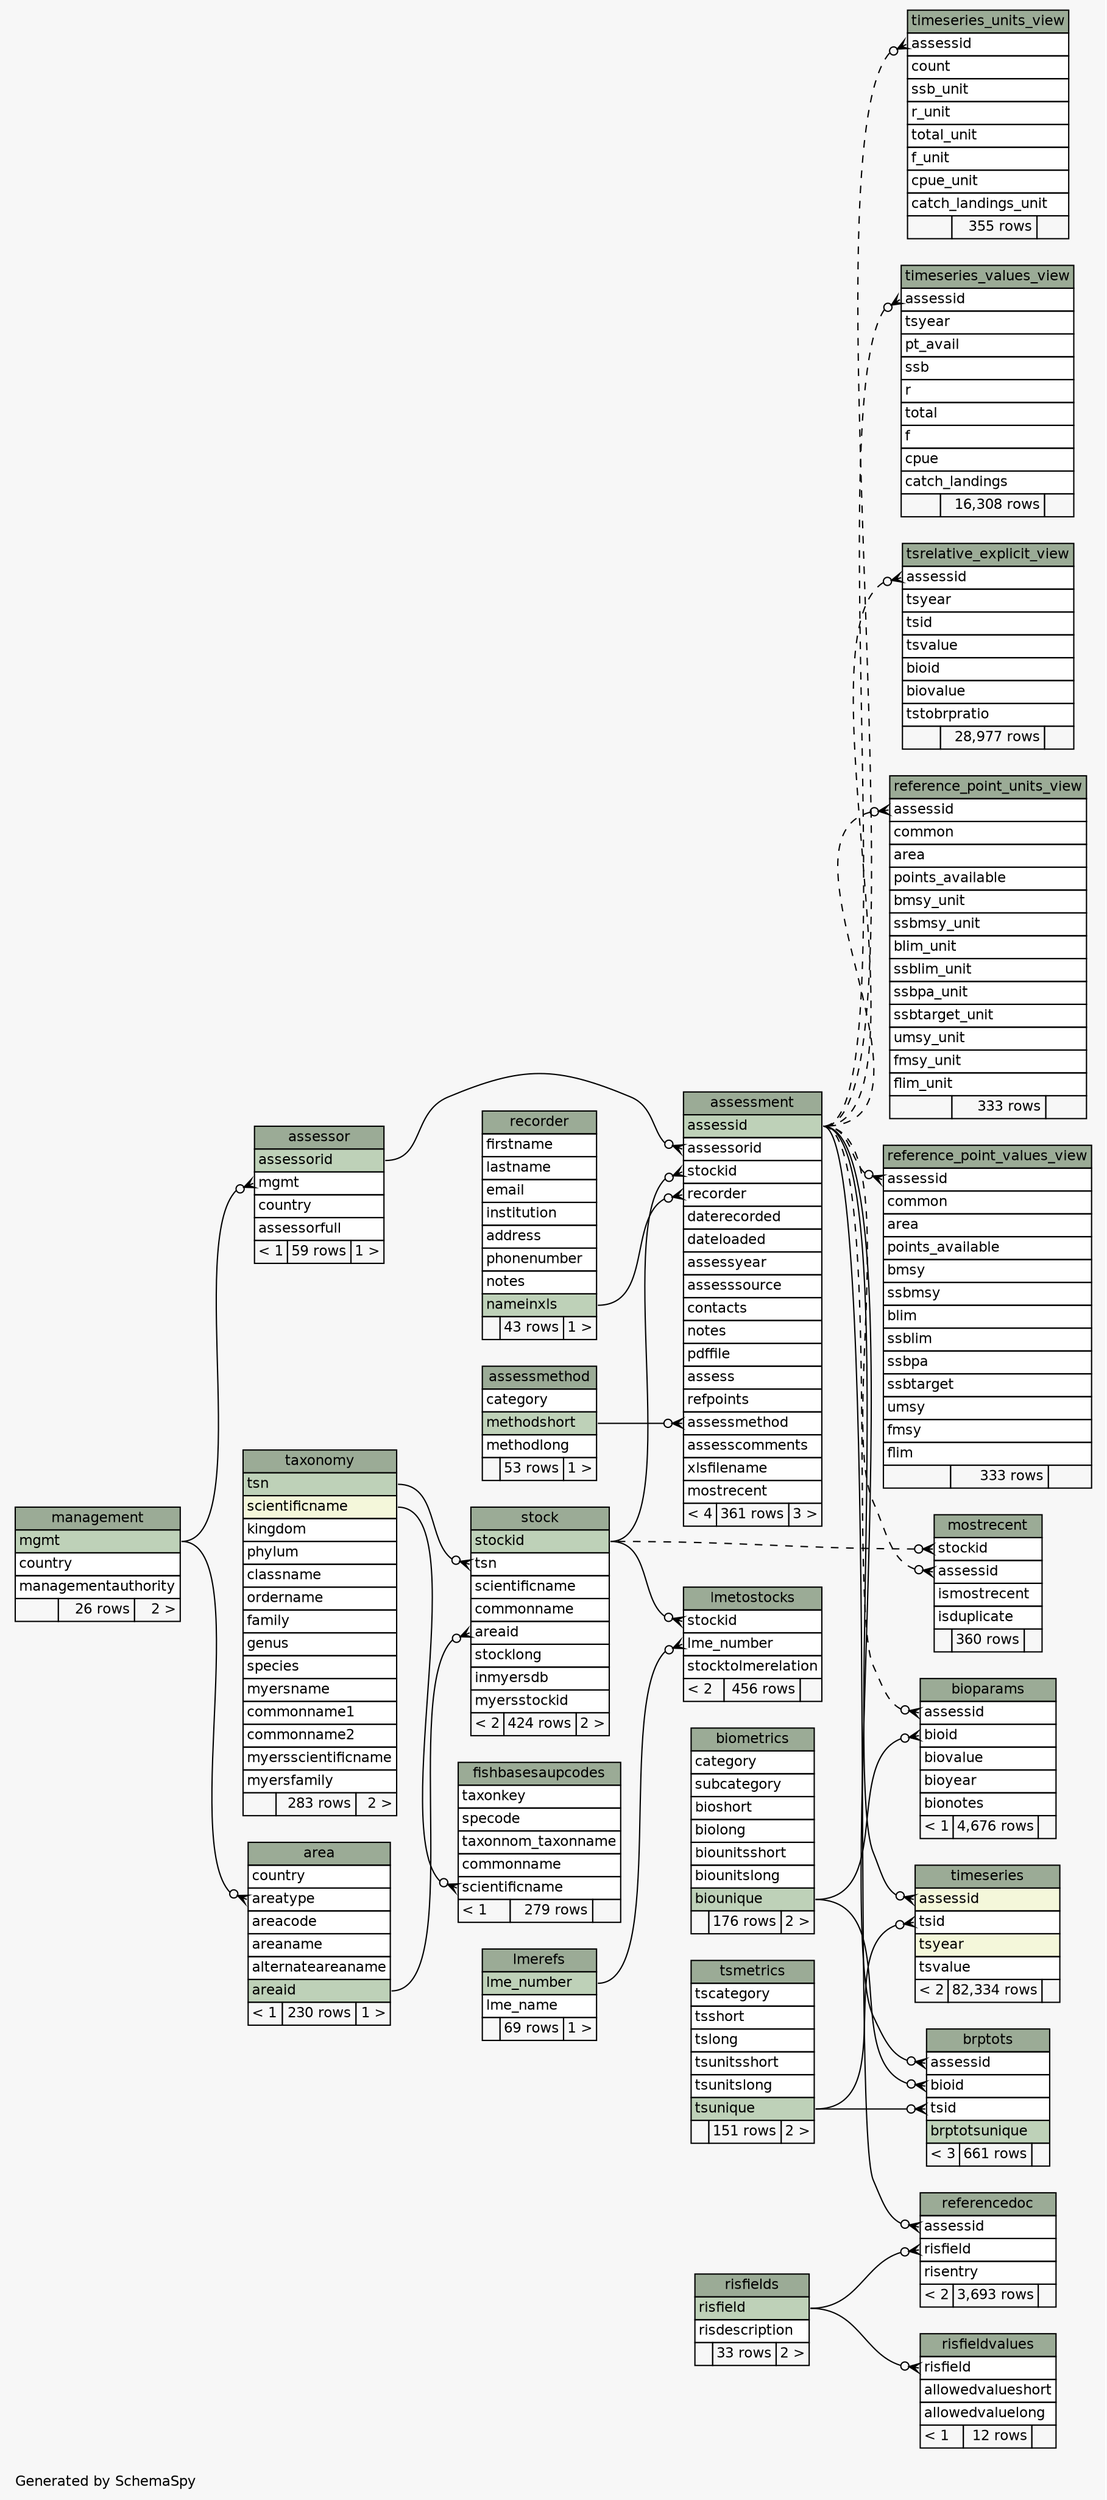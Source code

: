 // dot 2.28.0 on Mac OS X 10.6.8
// SchemaSpy rev 590
digraph "largeImpliedRelationshipsDiagram" {
  graph [
    rankdir="RL"
    bgcolor="#f7f7f7"
    label="\nGenerated by SchemaSpy"
    labeljust="l"
    nodesep="0.18"
    ranksep="0.46"
    fontname="Helvetica"
    fontsize="11"
  ];
  node [
    fontname="Helvetica"
    fontsize="11"
    shape="plaintext"
  ];
  edge [
    arrowsize="0.8"
  ];
  "area" [
    label=<
    <TABLE BORDER="0" CELLBORDER="1" CELLSPACING="0" BGCOLOR="#ffffff">
      <TR><TD COLSPAN="3" BGCOLOR="#9bab96" ALIGN="CENTER">area</TD></TR>
      <TR><TD PORT="country" COLSPAN="3" ALIGN="LEFT">country</TD></TR>
      <TR><TD PORT="areatype" COLSPAN="3" ALIGN="LEFT">areatype</TD></TR>
      <TR><TD PORT="areacode" COLSPAN="3" ALIGN="LEFT">areacode</TD></TR>
      <TR><TD PORT="areaname" COLSPAN="3" ALIGN="LEFT">areaname</TD></TR>
      <TR><TD PORT="alternateareaname" COLSPAN="3" ALIGN="LEFT">alternateareaname</TD></TR>
      <TR><TD PORT="areaid" COLSPAN="3" BGCOLOR="#bed1b8" ALIGN="LEFT">areaid</TD></TR>
      <TR><TD ALIGN="LEFT" BGCOLOR="#f7f7f7">&lt; 1</TD><TD ALIGN="RIGHT" BGCOLOR="#f7f7f7">230 rows</TD><TD ALIGN="RIGHT" BGCOLOR="#f7f7f7">1 &gt;</TD></TR>
    </TABLE>>
    URL="tables/area.html"
    tooltip="area"
  ];
  "assessment" [
    label=<
    <TABLE BORDER="0" CELLBORDER="1" CELLSPACING="0" BGCOLOR="#ffffff">
      <TR><TD COLSPAN="3" BGCOLOR="#9bab96" ALIGN="CENTER">assessment</TD></TR>
      <TR><TD PORT="assessid" COLSPAN="3" BGCOLOR="#bed1b8" ALIGN="LEFT">assessid</TD></TR>
      <TR><TD PORT="assessorid" COLSPAN="3" ALIGN="LEFT">assessorid</TD></TR>
      <TR><TD PORT="stockid" COLSPAN="3" ALIGN="LEFT">stockid</TD></TR>
      <TR><TD PORT="recorder" COLSPAN="3" ALIGN="LEFT">recorder</TD></TR>
      <TR><TD PORT="daterecorded" COLSPAN="3" ALIGN="LEFT">daterecorded</TD></TR>
      <TR><TD PORT="dateloaded" COLSPAN="3" ALIGN="LEFT">dateloaded</TD></TR>
      <TR><TD PORT="assessyear" COLSPAN="3" ALIGN="LEFT">assessyear</TD></TR>
      <TR><TD PORT="assesssource" COLSPAN="3" ALIGN="LEFT">assesssource</TD></TR>
      <TR><TD PORT="contacts" COLSPAN="3" ALIGN="LEFT">contacts</TD></TR>
      <TR><TD PORT="notes" COLSPAN="3" ALIGN="LEFT">notes</TD></TR>
      <TR><TD PORT="pdffile" COLSPAN="3" ALIGN="LEFT">pdffile</TD></TR>
      <TR><TD PORT="assess" COLSPAN="3" ALIGN="LEFT">assess</TD></TR>
      <TR><TD PORT="refpoints" COLSPAN="3" ALIGN="LEFT">refpoints</TD></TR>
      <TR><TD PORT="assessmethod" COLSPAN="3" ALIGN="LEFT">assessmethod</TD></TR>
      <TR><TD PORT="assesscomments" COLSPAN="3" ALIGN="LEFT">assesscomments</TD></TR>
      <TR><TD PORT="xlsfilename" COLSPAN="3" ALIGN="LEFT">xlsfilename</TD></TR>
      <TR><TD PORT="mostrecent" COLSPAN="3" ALIGN="LEFT">mostrecent</TD></TR>
      <TR><TD ALIGN="LEFT" BGCOLOR="#f7f7f7">&lt; 4</TD><TD ALIGN="RIGHT" BGCOLOR="#f7f7f7">361 rows</TD><TD ALIGN="RIGHT" BGCOLOR="#f7f7f7">3 &gt;</TD></TR>
    </TABLE>>
    URL="tables/assessment.html"
    tooltip="assessment"
  ];
  "assessmethod" [
    label=<
    <TABLE BORDER="0" CELLBORDER="1" CELLSPACING="0" BGCOLOR="#ffffff">
      <TR><TD COLSPAN="3" BGCOLOR="#9bab96" ALIGN="CENTER">assessmethod</TD></TR>
      <TR><TD PORT="category" COLSPAN="3" ALIGN="LEFT">category</TD></TR>
      <TR><TD PORT="methodshort" COLSPAN="3" BGCOLOR="#bed1b8" ALIGN="LEFT">methodshort</TD></TR>
      <TR><TD PORT="methodlong" COLSPAN="3" ALIGN="LEFT">methodlong</TD></TR>
      <TR><TD ALIGN="LEFT" BGCOLOR="#f7f7f7">  </TD><TD ALIGN="RIGHT" BGCOLOR="#f7f7f7">53 rows</TD><TD ALIGN="RIGHT" BGCOLOR="#f7f7f7">1 &gt;</TD></TR>
    </TABLE>>
    URL="tables/assessmethod.html"
    tooltip="assessmethod"
  ];
  "assessor" [
    label=<
    <TABLE BORDER="0" CELLBORDER="1" CELLSPACING="0" BGCOLOR="#ffffff">
      <TR><TD COLSPAN="3" BGCOLOR="#9bab96" ALIGN="CENTER">assessor</TD></TR>
      <TR><TD PORT="assessorid" COLSPAN="3" BGCOLOR="#bed1b8" ALIGN="LEFT">assessorid</TD></TR>
      <TR><TD PORT="mgmt" COLSPAN="3" ALIGN="LEFT">mgmt</TD></TR>
      <TR><TD PORT="country" COLSPAN="3" ALIGN="LEFT">country</TD></TR>
      <TR><TD PORT="assessorfull" COLSPAN="3" ALIGN="LEFT">assessorfull</TD></TR>
      <TR><TD ALIGN="LEFT" BGCOLOR="#f7f7f7">&lt; 1</TD><TD ALIGN="RIGHT" BGCOLOR="#f7f7f7">59 rows</TD><TD ALIGN="RIGHT" BGCOLOR="#f7f7f7">1 &gt;</TD></TR>
    </TABLE>>
    URL="tables/assessor.html"
    tooltip="assessor"
  ];
  "biometrics" [
    label=<
    <TABLE BORDER="0" CELLBORDER="1" CELLSPACING="0" BGCOLOR="#ffffff">
      <TR><TD COLSPAN="3" BGCOLOR="#9bab96" ALIGN="CENTER">biometrics</TD></TR>
      <TR><TD PORT="category" COLSPAN="3" ALIGN="LEFT">category</TD></TR>
      <TR><TD PORT="subcategory" COLSPAN="3" ALIGN="LEFT">subcategory</TD></TR>
      <TR><TD PORT="bioshort" COLSPAN="3" ALIGN="LEFT">bioshort</TD></TR>
      <TR><TD PORT="biolong" COLSPAN="3" ALIGN="LEFT">biolong</TD></TR>
      <TR><TD PORT="biounitsshort" COLSPAN="3" ALIGN="LEFT">biounitsshort</TD></TR>
      <TR><TD PORT="biounitslong" COLSPAN="3" ALIGN="LEFT">biounitslong</TD></TR>
      <TR><TD PORT="biounique" COLSPAN="3" BGCOLOR="#bed1b8" ALIGN="LEFT">biounique</TD></TR>
      <TR><TD ALIGN="LEFT" BGCOLOR="#f7f7f7">  </TD><TD ALIGN="RIGHT" BGCOLOR="#f7f7f7">176 rows</TD><TD ALIGN="RIGHT" BGCOLOR="#f7f7f7">2 &gt;</TD></TR>
    </TABLE>>
    URL="tables/biometrics.html"
    tooltip="biometrics"
  ];
  "bioparams" [
    label=<
    <TABLE BORDER="0" CELLBORDER="1" CELLSPACING="0" BGCOLOR="#ffffff">
      <TR><TD COLSPAN="3" BGCOLOR="#9bab96" ALIGN="CENTER">bioparams</TD></TR>
      <TR><TD PORT="assessid" COLSPAN="3" ALIGN="LEFT">assessid</TD></TR>
      <TR><TD PORT="bioid" COLSPAN="3" ALIGN="LEFT">bioid</TD></TR>
      <TR><TD PORT="biovalue" COLSPAN="3" ALIGN="LEFT">biovalue</TD></TR>
      <TR><TD PORT="bioyear" COLSPAN="3" ALIGN="LEFT">bioyear</TD></TR>
      <TR><TD PORT="bionotes" COLSPAN="3" ALIGN="LEFT">bionotes</TD></TR>
      <TR><TD ALIGN="LEFT" BGCOLOR="#f7f7f7">&lt; 1</TD><TD ALIGN="RIGHT" BGCOLOR="#f7f7f7">4,676 rows</TD><TD ALIGN="RIGHT" BGCOLOR="#f7f7f7">  </TD></TR>
    </TABLE>>
    URL="tables/bioparams.html"
    tooltip="bioparams"
  ];
  "brptots" [
    label=<
    <TABLE BORDER="0" CELLBORDER="1" CELLSPACING="0" BGCOLOR="#ffffff">
      <TR><TD COLSPAN="3" BGCOLOR="#9bab96" ALIGN="CENTER">brptots</TD></TR>
      <TR><TD PORT="assessid" COLSPAN="3" ALIGN="LEFT">assessid</TD></TR>
      <TR><TD PORT="bioid" COLSPAN="3" ALIGN="LEFT">bioid</TD></TR>
      <TR><TD PORT="tsid" COLSPAN="3" ALIGN="LEFT">tsid</TD></TR>
      <TR><TD PORT="brptotsunique" COLSPAN="3" BGCOLOR="#bed1b8" ALIGN="LEFT">brptotsunique</TD></TR>
      <TR><TD ALIGN="LEFT" BGCOLOR="#f7f7f7">&lt; 3</TD><TD ALIGN="RIGHT" BGCOLOR="#f7f7f7">661 rows</TD><TD ALIGN="RIGHT" BGCOLOR="#f7f7f7">  </TD></TR>
    </TABLE>>
    URL="tables/brptots.html"
    tooltip="brptots"
  ];
  "fishbasesaupcodes" [
    label=<
    <TABLE BORDER="0" CELLBORDER="1" CELLSPACING="0" BGCOLOR="#ffffff">
      <TR><TD COLSPAN="3" BGCOLOR="#9bab96" ALIGN="CENTER">fishbasesaupcodes</TD></TR>
      <TR><TD PORT="taxonkey" COLSPAN="3" ALIGN="LEFT">taxonkey</TD></TR>
      <TR><TD PORT="specode" COLSPAN="3" ALIGN="LEFT">specode</TD></TR>
      <TR><TD PORT="taxonnom_taxonname" COLSPAN="3" ALIGN="LEFT">taxonnom_taxonname</TD></TR>
      <TR><TD PORT="commonname" COLSPAN="3" ALIGN="LEFT">commonname</TD></TR>
      <TR><TD PORT="scientificname" COLSPAN="3" ALIGN="LEFT">scientificname</TD></TR>
      <TR><TD ALIGN="LEFT" BGCOLOR="#f7f7f7">&lt; 1</TD><TD ALIGN="RIGHT" BGCOLOR="#f7f7f7">279 rows</TD><TD ALIGN="RIGHT" BGCOLOR="#f7f7f7">  </TD></TR>
    </TABLE>>
    URL="tables/fishbasesaupcodes.html"
    tooltip="fishbasesaupcodes"
  ];
  "lmerefs" [
    label=<
    <TABLE BORDER="0" CELLBORDER="1" CELLSPACING="0" BGCOLOR="#ffffff">
      <TR><TD COLSPAN="3" BGCOLOR="#9bab96" ALIGN="CENTER">lmerefs</TD></TR>
      <TR><TD PORT="lme_number" COLSPAN="3" BGCOLOR="#bed1b8" ALIGN="LEFT">lme_number</TD></TR>
      <TR><TD PORT="lme_name" COLSPAN="3" ALIGN="LEFT">lme_name</TD></TR>
      <TR><TD ALIGN="LEFT" BGCOLOR="#f7f7f7">  </TD><TD ALIGN="RIGHT" BGCOLOR="#f7f7f7">69 rows</TD><TD ALIGN="RIGHT" BGCOLOR="#f7f7f7">1 &gt;</TD></TR>
    </TABLE>>
    URL="tables/lmerefs.html"
    tooltip="lmerefs"
  ];
  "lmetostocks" [
    label=<
    <TABLE BORDER="0" CELLBORDER="1" CELLSPACING="0" BGCOLOR="#ffffff">
      <TR><TD COLSPAN="3" BGCOLOR="#9bab96" ALIGN="CENTER">lmetostocks</TD></TR>
      <TR><TD PORT="stockid" COLSPAN="3" ALIGN="LEFT">stockid</TD></TR>
      <TR><TD PORT="lme_number" COLSPAN="3" ALIGN="LEFT">lme_number</TD></TR>
      <TR><TD PORT="stocktolmerelation" COLSPAN="3" ALIGN="LEFT">stocktolmerelation</TD></TR>
      <TR><TD ALIGN="LEFT" BGCOLOR="#f7f7f7">&lt; 2</TD><TD ALIGN="RIGHT" BGCOLOR="#f7f7f7">456 rows</TD><TD ALIGN="RIGHT" BGCOLOR="#f7f7f7">  </TD></TR>
    </TABLE>>
    URL="tables/lmetostocks.html"
    tooltip="lmetostocks"
  ];
  "management" [
    label=<
    <TABLE BORDER="0" CELLBORDER="1" CELLSPACING="0" BGCOLOR="#ffffff">
      <TR><TD COLSPAN="3" BGCOLOR="#9bab96" ALIGN="CENTER">management</TD></TR>
      <TR><TD PORT="mgmt" COLSPAN="3" BGCOLOR="#bed1b8" ALIGN="LEFT">mgmt</TD></TR>
      <TR><TD PORT="country" COLSPAN="3" ALIGN="LEFT">country</TD></TR>
      <TR><TD PORT="managementauthority" COLSPAN="3" ALIGN="LEFT">managementauthority</TD></TR>
      <TR><TD ALIGN="LEFT" BGCOLOR="#f7f7f7">  </TD><TD ALIGN="RIGHT" BGCOLOR="#f7f7f7">26 rows</TD><TD ALIGN="RIGHT" BGCOLOR="#f7f7f7">2 &gt;</TD></TR>
    </TABLE>>
    URL="tables/management.html"
    tooltip="management"
  ];
  "mostrecent" [
    label=<
    <TABLE BORDER="0" CELLBORDER="1" CELLSPACING="0" BGCOLOR="#ffffff">
      <TR><TD COLSPAN="3" BGCOLOR="#9bab96" ALIGN="CENTER">mostrecent</TD></TR>
      <TR><TD PORT="stockid" COLSPAN="3" ALIGN="LEFT">stockid</TD></TR>
      <TR><TD PORT="assessid" COLSPAN="3" ALIGN="LEFT">assessid</TD></TR>
      <TR><TD PORT="ismostrecent" COLSPAN="3" ALIGN="LEFT">ismostrecent</TD></TR>
      <TR><TD PORT="isduplicate" COLSPAN="3" ALIGN="LEFT">isduplicate</TD></TR>
      <TR><TD ALIGN="LEFT" BGCOLOR="#f7f7f7">  </TD><TD ALIGN="RIGHT" BGCOLOR="#f7f7f7">360 rows</TD><TD ALIGN="RIGHT" BGCOLOR="#f7f7f7">  </TD></TR>
    </TABLE>>
    URL="tables/mostrecent.html"
    tooltip="mostrecent"
  ];
  "recorder" [
    label=<
    <TABLE BORDER="0" CELLBORDER="1" CELLSPACING="0" BGCOLOR="#ffffff">
      <TR><TD COLSPAN="3" BGCOLOR="#9bab96" ALIGN="CENTER">recorder</TD></TR>
      <TR><TD PORT="firstname" COLSPAN="3" ALIGN="LEFT">firstname</TD></TR>
      <TR><TD PORT="lastname" COLSPAN="3" ALIGN="LEFT">lastname</TD></TR>
      <TR><TD PORT="email" COLSPAN="3" ALIGN="LEFT">email</TD></TR>
      <TR><TD PORT="institution" COLSPAN="3" ALIGN="LEFT">institution</TD></TR>
      <TR><TD PORT="address" COLSPAN="3" ALIGN="LEFT">address</TD></TR>
      <TR><TD PORT="phonenumber" COLSPAN="3" ALIGN="LEFT">phonenumber</TD></TR>
      <TR><TD PORT="notes" COLSPAN="3" ALIGN="LEFT">notes</TD></TR>
      <TR><TD PORT="nameinxls" COLSPAN="3" BGCOLOR="#bed1b8" ALIGN="LEFT">nameinxls</TD></TR>
      <TR><TD ALIGN="LEFT" BGCOLOR="#f7f7f7">  </TD><TD ALIGN="RIGHT" BGCOLOR="#f7f7f7">43 rows</TD><TD ALIGN="RIGHT" BGCOLOR="#f7f7f7">1 &gt;</TD></TR>
    </TABLE>>
    URL="tables/recorder.html"
    tooltip="recorder"
  ];
  "reference_point_units_view" [
    label=<
    <TABLE BORDER="0" CELLBORDER="1" CELLSPACING="0" BGCOLOR="#ffffff">
      <TR><TD COLSPAN="3" BGCOLOR="#9bab96" ALIGN="CENTER">reference_point_units_view</TD></TR>
      <TR><TD PORT="assessid" COLSPAN="3" ALIGN="LEFT">assessid</TD></TR>
      <TR><TD PORT="common" COLSPAN="3" ALIGN="LEFT">common</TD></TR>
      <TR><TD PORT="area" COLSPAN="3" ALIGN="LEFT">area</TD></TR>
      <TR><TD PORT="points_available" COLSPAN="3" ALIGN="LEFT">points_available</TD></TR>
      <TR><TD PORT="bmsy_unit" COLSPAN="3" ALIGN="LEFT">bmsy_unit</TD></TR>
      <TR><TD PORT="ssbmsy_unit" COLSPAN="3" ALIGN="LEFT">ssbmsy_unit</TD></TR>
      <TR><TD PORT="blim_unit" COLSPAN="3" ALIGN="LEFT">blim_unit</TD></TR>
      <TR><TD PORT="ssblim_unit" COLSPAN="3" ALIGN="LEFT">ssblim_unit</TD></TR>
      <TR><TD PORT="ssbpa_unit" COLSPAN="3" ALIGN="LEFT">ssbpa_unit</TD></TR>
      <TR><TD PORT="ssbtarget_unit" COLSPAN="3" ALIGN="LEFT">ssbtarget_unit</TD></TR>
      <TR><TD PORT="umsy_unit" COLSPAN="3" ALIGN="LEFT">umsy_unit</TD></TR>
      <TR><TD PORT="fmsy_unit" COLSPAN="3" ALIGN="LEFT">fmsy_unit</TD></TR>
      <TR><TD PORT="flim_unit" COLSPAN="3" ALIGN="LEFT">flim_unit</TD></TR>
      <TR><TD ALIGN="LEFT" BGCOLOR="#f7f7f7">  </TD><TD ALIGN="RIGHT" BGCOLOR="#f7f7f7">333 rows</TD><TD ALIGN="RIGHT" BGCOLOR="#f7f7f7">  </TD></TR>
    </TABLE>>
    URL="tables/reference_point_units_view.html"
    tooltip="reference_point_units_view"
  ];
  "reference_point_values_view" [
    label=<
    <TABLE BORDER="0" CELLBORDER="1" CELLSPACING="0" BGCOLOR="#ffffff">
      <TR><TD COLSPAN="3" BGCOLOR="#9bab96" ALIGN="CENTER">reference_point_values_view</TD></TR>
      <TR><TD PORT="assessid" COLSPAN="3" ALIGN="LEFT">assessid</TD></TR>
      <TR><TD PORT="common" COLSPAN="3" ALIGN="LEFT">common</TD></TR>
      <TR><TD PORT="area" COLSPAN="3" ALIGN="LEFT">area</TD></TR>
      <TR><TD PORT="points_available" COLSPAN="3" ALIGN="LEFT">points_available</TD></TR>
      <TR><TD PORT="bmsy" COLSPAN="3" ALIGN="LEFT">bmsy</TD></TR>
      <TR><TD PORT="ssbmsy" COLSPAN="3" ALIGN="LEFT">ssbmsy</TD></TR>
      <TR><TD PORT="blim" COLSPAN="3" ALIGN="LEFT">blim</TD></TR>
      <TR><TD PORT="ssblim" COLSPAN="3" ALIGN="LEFT">ssblim</TD></TR>
      <TR><TD PORT="ssbpa" COLSPAN="3" ALIGN="LEFT">ssbpa</TD></TR>
      <TR><TD PORT="ssbtarget" COLSPAN="3" ALIGN="LEFT">ssbtarget</TD></TR>
      <TR><TD PORT="umsy" COLSPAN="3" ALIGN="LEFT">umsy</TD></TR>
      <TR><TD PORT="fmsy" COLSPAN="3" ALIGN="LEFT">fmsy</TD></TR>
      <TR><TD PORT="flim" COLSPAN="3" ALIGN="LEFT">flim</TD></TR>
      <TR><TD ALIGN="LEFT" BGCOLOR="#f7f7f7">  </TD><TD ALIGN="RIGHT" BGCOLOR="#f7f7f7">333 rows</TD><TD ALIGN="RIGHT" BGCOLOR="#f7f7f7">  </TD></TR>
    </TABLE>>
    URL="tables/reference_point_values_view.html"
    tooltip="reference_point_values_view"
  ];
  "referencedoc" [
    label=<
    <TABLE BORDER="0" CELLBORDER="1" CELLSPACING="0" BGCOLOR="#ffffff">
      <TR><TD COLSPAN="3" BGCOLOR="#9bab96" ALIGN="CENTER">referencedoc</TD></TR>
      <TR><TD PORT="assessid" COLSPAN="3" ALIGN="LEFT">assessid</TD></TR>
      <TR><TD PORT="risfield" COLSPAN="3" ALIGN="LEFT">risfield</TD></TR>
      <TR><TD PORT="risentry" COLSPAN="3" ALIGN="LEFT">risentry</TD></TR>
      <TR><TD ALIGN="LEFT" BGCOLOR="#f7f7f7">&lt; 2</TD><TD ALIGN="RIGHT" BGCOLOR="#f7f7f7">3,693 rows</TD><TD ALIGN="RIGHT" BGCOLOR="#f7f7f7">  </TD></TR>
    </TABLE>>
    URL="tables/referencedoc.html"
    tooltip="referencedoc"
  ];
  "risfields" [
    label=<
    <TABLE BORDER="0" CELLBORDER="1" CELLSPACING="0" BGCOLOR="#ffffff">
      <TR><TD COLSPAN="3" BGCOLOR="#9bab96" ALIGN="CENTER">risfields</TD></TR>
      <TR><TD PORT="risfield" COLSPAN="3" BGCOLOR="#bed1b8" ALIGN="LEFT">risfield</TD></TR>
      <TR><TD PORT="risdescription" COLSPAN="3" ALIGN="LEFT">risdescription</TD></TR>
      <TR><TD ALIGN="LEFT" BGCOLOR="#f7f7f7">  </TD><TD ALIGN="RIGHT" BGCOLOR="#f7f7f7">33 rows</TD><TD ALIGN="RIGHT" BGCOLOR="#f7f7f7">2 &gt;</TD></TR>
    </TABLE>>
    URL="tables/risfields.html"
    tooltip="risfields"
  ];
  "risfieldvalues" [
    label=<
    <TABLE BORDER="0" CELLBORDER="1" CELLSPACING="0" BGCOLOR="#ffffff">
      <TR><TD COLSPAN="3" BGCOLOR="#9bab96" ALIGN="CENTER">risfieldvalues</TD></TR>
      <TR><TD PORT="risfield" COLSPAN="3" ALIGN="LEFT">risfield</TD></TR>
      <TR><TD PORT="allowedvalueshort" COLSPAN="3" ALIGN="LEFT">allowedvalueshort</TD></TR>
      <TR><TD PORT="allowedvaluelong" COLSPAN="3" ALIGN="LEFT">allowedvaluelong</TD></TR>
      <TR><TD ALIGN="LEFT" BGCOLOR="#f7f7f7">&lt; 1</TD><TD ALIGN="RIGHT" BGCOLOR="#f7f7f7">12 rows</TD><TD ALIGN="RIGHT" BGCOLOR="#f7f7f7">  </TD></TR>
    </TABLE>>
    URL="tables/risfieldvalues.html"
    tooltip="risfieldvalues"
  ];
  "stock" [
    label=<
    <TABLE BORDER="0" CELLBORDER="1" CELLSPACING="0" BGCOLOR="#ffffff">
      <TR><TD COLSPAN="3" BGCOLOR="#9bab96" ALIGN="CENTER">stock</TD></TR>
      <TR><TD PORT="stockid" COLSPAN="3" BGCOLOR="#bed1b8" ALIGN="LEFT">stockid</TD></TR>
      <TR><TD PORT="tsn" COLSPAN="3" ALIGN="LEFT">tsn</TD></TR>
      <TR><TD PORT="scientificname" COLSPAN="3" ALIGN="LEFT">scientificname</TD></TR>
      <TR><TD PORT="commonname" COLSPAN="3" ALIGN="LEFT">commonname</TD></TR>
      <TR><TD PORT="areaid" COLSPAN="3" ALIGN="LEFT">areaid</TD></TR>
      <TR><TD PORT="stocklong" COLSPAN="3" ALIGN="LEFT">stocklong</TD></TR>
      <TR><TD PORT="inmyersdb" COLSPAN="3" ALIGN="LEFT">inmyersdb</TD></TR>
      <TR><TD PORT="myersstockid" COLSPAN="3" ALIGN="LEFT">myersstockid</TD></TR>
      <TR><TD ALIGN="LEFT" BGCOLOR="#f7f7f7">&lt; 2</TD><TD ALIGN="RIGHT" BGCOLOR="#f7f7f7">424 rows</TD><TD ALIGN="RIGHT" BGCOLOR="#f7f7f7">2 &gt;</TD></TR>
    </TABLE>>
    URL="tables/stock.html"
    tooltip="stock"
  ];
  "taxonomy" [
    label=<
    <TABLE BORDER="0" CELLBORDER="1" CELLSPACING="0" BGCOLOR="#ffffff">
      <TR><TD COLSPAN="3" BGCOLOR="#9bab96" ALIGN="CENTER">taxonomy</TD></TR>
      <TR><TD PORT="tsn" COLSPAN="3" BGCOLOR="#bed1b8" ALIGN="LEFT">tsn</TD></TR>
      <TR><TD PORT="scientificname" COLSPAN="3" BGCOLOR="#f4f7da" ALIGN="LEFT">scientificname</TD></TR>
      <TR><TD PORT="kingdom" COLSPAN="3" ALIGN="LEFT">kingdom</TD></TR>
      <TR><TD PORT="phylum" COLSPAN="3" ALIGN="LEFT">phylum</TD></TR>
      <TR><TD PORT="classname" COLSPAN="3" ALIGN="LEFT">classname</TD></TR>
      <TR><TD PORT="ordername" COLSPAN="3" ALIGN="LEFT">ordername</TD></TR>
      <TR><TD PORT="family" COLSPAN="3" ALIGN="LEFT">family</TD></TR>
      <TR><TD PORT="genus" COLSPAN="3" ALIGN="LEFT">genus</TD></TR>
      <TR><TD PORT="species" COLSPAN="3" ALIGN="LEFT">species</TD></TR>
      <TR><TD PORT="myersname" COLSPAN="3" ALIGN="LEFT">myersname</TD></TR>
      <TR><TD PORT="commonname1" COLSPAN="3" ALIGN="LEFT">commonname1</TD></TR>
      <TR><TD PORT="commonname2" COLSPAN="3" ALIGN="LEFT">commonname2</TD></TR>
      <TR><TD PORT="myersscientificname" COLSPAN="3" ALIGN="LEFT">myersscientificname</TD></TR>
      <TR><TD PORT="myersfamily" COLSPAN="3" ALIGN="LEFT">myersfamily</TD></TR>
      <TR><TD ALIGN="LEFT" BGCOLOR="#f7f7f7">  </TD><TD ALIGN="RIGHT" BGCOLOR="#f7f7f7">283 rows</TD><TD ALIGN="RIGHT" BGCOLOR="#f7f7f7">2 &gt;</TD></TR>
    </TABLE>>
    URL="tables/taxonomy.html"
    tooltip="taxonomy"
  ];
  "timeseries" [
    label=<
    <TABLE BORDER="0" CELLBORDER="1" CELLSPACING="0" BGCOLOR="#ffffff">
      <TR><TD COLSPAN="3" BGCOLOR="#9bab96" ALIGN="CENTER">timeseries</TD></TR>
      <TR><TD PORT="assessid" COLSPAN="3" BGCOLOR="#f4f7da" ALIGN="LEFT">assessid</TD></TR>
      <TR><TD PORT="tsid" COLSPAN="3" ALIGN="LEFT">tsid</TD></TR>
      <TR><TD PORT="tsyear" COLSPAN="3" BGCOLOR="#f4f7da" ALIGN="LEFT">tsyear</TD></TR>
      <TR><TD PORT="tsvalue" COLSPAN="3" ALIGN="LEFT">tsvalue</TD></TR>
      <TR><TD ALIGN="LEFT" BGCOLOR="#f7f7f7">&lt; 2</TD><TD ALIGN="RIGHT" BGCOLOR="#f7f7f7">82,334 rows</TD><TD ALIGN="RIGHT" BGCOLOR="#f7f7f7">  </TD></TR>
    </TABLE>>
    URL="tables/timeseries.html"
    tooltip="timeseries"
  ];
  "timeseries_units_view" [
    label=<
    <TABLE BORDER="0" CELLBORDER="1" CELLSPACING="0" BGCOLOR="#ffffff">
      <TR><TD COLSPAN="3" BGCOLOR="#9bab96" ALIGN="CENTER">timeseries_units_view</TD></TR>
      <TR><TD PORT="assessid" COLSPAN="3" ALIGN="LEFT">assessid</TD></TR>
      <TR><TD PORT="count" COLSPAN="3" ALIGN="LEFT">count</TD></TR>
      <TR><TD PORT="ssb_unit" COLSPAN="3" ALIGN="LEFT">ssb_unit</TD></TR>
      <TR><TD PORT="r_unit" COLSPAN="3" ALIGN="LEFT">r_unit</TD></TR>
      <TR><TD PORT="total_unit" COLSPAN="3" ALIGN="LEFT">total_unit</TD></TR>
      <TR><TD PORT="f_unit" COLSPAN="3" ALIGN="LEFT">f_unit</TD></TR>
      <TR><TD PORT="cpue_unit" COLSPAN="3" ALIGN="LEFT">cpue_unit</TD></TR>
      <TR><TD PORT="catch_landings_unit" COLSPAN="3" ALIGN="LEFT">catch_landings_unit</TD></TR>
      <TR><TD ALIGN="LEFT" BGCOLOR="#f7f7f7">  </TD><TD ALIGN="RIGHT" BGCOLOR="#f7f7f7">355 rows</TD><TD ALIGN="RIGHT" BGCOLOR="#f7f7f7">  </TD></TR>
    </TABLE>>
    URL="tables/timeseries_units_view.html"
    tooltip="timeseries_units_view"
  ];
  "timeseries_values_view" [
    label=<
    <TABLE BORDER="0" CELLBORDER="1" CELLSPACING="0" BGCOLOR="#ffffff">
      <TR><TD COLSPAN="3" BGCOLOR="#9bab96" ALIGN="CENTER">timeseries_values_view</TD></TR>
      <TR><TD PORT="assessid" COLSPAN="3" ALIGN="LEFT">assessid</TD></TR>
      <TR><TD PORT="tsyear" COLSPAN="3" ALIGN="LEFT">tsyear</TD></TR>
      <TR><TD PORT="pt_avail" COLSPAN="3" ALIGN="LEFT">pt_avail</TD></TR>
      <TR><TD PORT="ssb" COLSPAN="3" ALIGN="LEFT">ssb</TD></TR>
      <TR><TD PORT="r" COLSPAN="3" ALIGN="LEFT">r</TD></TR>
      <TR><TD PORT="total" COLSPAN="3" ALIGN="LEFT">total</TD></TR>
      <TR><TD PORT="f" COLSPAN="3" ALIGN="LEFT">f</TD></TR>
      <TR><TD PORT="cpue" COLSPAN="3" ALIGN="LEFT">cpue</TD></TR>
      <TR><TD PORT="catch_landings" COLSPAN="3" ALIGN="LEFT">catch_landings</TD></TR>
      <TR><TD ALIGN="LEFT" BGCOLOR="#f7f7f7">  </TD><TD ALIGN="RIGHT" BGCOLOR="#f7f7f7">16,308 rows</TD><TD ALIGN="RIGHT" BGCOLOR="#f7f7f7">  </TD></TR>
    </TABLE>>
    URL="tables/timeseries_values_view.html"
    tooltip="timeseries_values_view"
  ];
  "tsmetrics" [
    label=<
    <TABLE BORDER="0" CELLBORDER="1" CELLSPACING="0" BGCOLOR="#ffffff">
      <TR><TD COLSPAN="3" BGCOLOR="#9bab96" ALIGN="CENTER">tsmetrics</TD></TR>
      <TR><TD PORT="tscategory" COLSPAN="3" ALIGN="LEFT">tscategory</TD></TR>
      <TR><TD PORT="tsshort" COLSPAN="3" ALIGN="LEFT">tsshort</TD></TR>
      <TR><TD PORT="tslong" COLSPAN="3" ALIGN="LEFT">tslong</TD></TR>
      <TR><TD PORT="tsunitsshort" COLSPAN="3" ALIGN="LEFT">tsunitsshort</TD></TR>
      <TR><TD PORT="tsunitslong" COLSPAN="3" ALIGN="LEFT">tsunitslong</TD></TR>
      <TR><TD PORT="tsunique" COLSPAN="3" BGCOLOR="#bed1b8" ALIGN="LEFT">tsunique</TD></TR>
      <TR><TD ALIGN="LEFT" BGCOLOR="#f7f7f7">  </TD><TD ALIGN="RIGHT" BGCOLOR="#f7f7f7">151 rows</TD><TD ALIGN="RIGHT" BGCOLOR="#f7f7f7">2 &gt;</TD></TR>
    </TABLE>>
    URL="tables/tsmetrics.html"
    tooltip="tsmetrics"
  ];
  "tsrelative_explicit_view" [
    label=<
    <TABLE BORDER="0" CELLBORDER="1" CELLSPACING="0" BGCOLOR="#ffffff">
      <TR><TD COLSPAN="3" BGCOLOR="#9bab96" ALIGN="CENTER">tsrelative_explicit_view</TD></TR>
      <TR><TD PORT="assessid" COLSPAN="3" ALIGN="LEFT">assessid</TD></TR>
      <TR><TD PORT="tsyear" COLSPAN="3" ALIGN="LEFT">tsyear</TD></TR>
      <TR><TD PORT="tsid" COLSPAN="3" ALIGN="LEFT">tsid</TD></TR>
      <TR><TD PORT="tsvalue" COLSPAN="3" ALIGN="LEFT">tsvalue</TD></TR>
      <TR><TD PORT="bioid" COLSPAN="3" ALIGN="LEFT">bioid</TD></TR>
      <TR><TD PORT="biovalue" COLSPAN="3" ALIGN="LEFT">biovalue</TD></TR>
      <TR><TD PORT="tstobrpratio" COLSPAN="3" ALIGN="LEFT">tstobrpratio</TD></TR>
      <TR><TD ALIGN="LEFT" BGCOLOR="#f7f7f7">  </TD><TD ALIGN="RIGHT" BGCOLOR="#f7f7f7">28,977 rows</TD><TD ALIGN="RIGHT" BGCOLOR="#f7f7f7">  </TD></TR>
    </TABLE>>
    URL="tables/tsrelative_explicit_view.html"
    tooltip="tsrelative_explicit_view"
  ];
  "area":"areatype":w -> "management":"mgmt":e [arrowhead=none dir=back arrowtail=crowodot];
  "assessment":"assessmethod":w -> "assessmethod":"methodshort":e [arrowhead=none dir=back arrowtail=crowodot];
  "assessment":"assessorid":w -> "assessor":"assessorid":e [arrowhead=none dir=back arrowtail=crowodot];
  "assessment":"recorder":w -> "recorder":"nameinxls":e [arrowhead=none dir=back arrowtail=crowodot];
  "assessment":"stockid":w -> "stock":"stockid":e [arrowhead=none dir=back arrowtail=crowodot];
  "assessor":"mgmt":w -> "management":"mgmt":e [arrowhead=none dir=back arrowtail=crowodot];
  "bioparams":"assessid":w -> "assessment":"assessid":e [arrowhead=none dir=back arrowtail=crowodot style=dashed];
  "bioparams":"bioid":w -> "biometrics":"biounique":e [arrowhead=none dir=back arrowtail=crowodot];
  "brptots":"assessid":w -> "assessment":"assessid":e [arrowhead=none dir=back arrowtail=crowodot];
  "brptots":"bioid":w -> "biometrics":"biounique":e [arrowhead=none dir=back arrowtail=crowodot];
  "brptots":"tsid":w -> "tsmetrics":"tsunique":e [arrowhead=none dir=back arrowtail=crowodot];
  "fishbasesaupcodes":"scientificname":w -> "taxonomy":"scientificname":e [arrowhead=none dir=back arrowtail=crowodot];
  "lmetostocks":"lme_number":w -> "lmerefs":"lme_number":e [arrowhead=none dir=back arrowtail=crowodot];
  "lmetostocks":"stockid":w -> "stock":"stockid":e [arrowhead=none dir=back arrowtail=crowodot];
  "mostrecent":"assessid":w -> "assessment":"assessid":e [arrowhead=none dir=back arrowtail=crowodot style=dashed];
  "mostrecent":"stockid":w -> "stock":"stockid":e [arrowhead=none dir=back arrowtail=crowodot style=dashed];
  "reference_point_units_view":"assessid":w -> "assessment":"assessid":e [arrowhead=none dir=back arrowtail=crowodot style=dashed];
  "reference_point_values_view":"assessid":w -> "assessment":"assessid":e [arrowhead=none dir=back arrowtail=crowodot style=dashed];
  "referencedoc":"assessid":w -> "assessment":"assessid":e [arrowhead=none dir=back arrowtail=crowodot];
  "referencedoc":"risfield":w -> "risfields":"risfield":e [arrowhead=none dir=back arrowtail=crowodot];
  "risfieldvalues":"risfield":w -> "risfields":"risfield":e [arrowhead=none dir=back arrowtail=crowodot];
  "stock":"areaid":w -> "area":"areaid":e [arrowhead=none dir=back arrowtail=crowodot];
  "stock":"tsn":w -> "taxonomy":"tsn":e [arrowhead=none dir=back arrowtail=crowodot];
  "timeseries":"assessid":w -> "assessment":"assessid":e [arrowhead=none dir=back arrowtail=crowodot];
  "timeseries":"tsid":w -> "tsmetrics":"tsunique":e [arrowhead=none dir=back arrowtail=crowodot];
  "timeseries_units_view":"assessid":w -> "assessment":"assessid":e [arrowhead=none dir=back arrowtail=crowodot style=dashed];
  "timeseries_values_view":"assessid":w -> "assessment":"assessid":e [arrowhead=none dir=back arrowtail=crowodot style=dashed];
  "tsrelative_explicit_view":"assessid":w -> "assessment":"assessid":e [arrowhead=none dir=back arrowtail=crowodot style=dashed];
}
